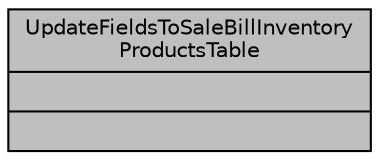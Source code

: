 digraph "UpdateFieldsToSaleBillInventoryProductsTable"
{
 // LATEX_PDF_SIZE
  bgcolor="transparent";
  edge [fontname="Helvetica",fontsize="10",labelfontname="Helvetica",labelfontsize="10"];
  node [fontname="Helvetica",fontsize="10",shape=record];
  Node1 [label="{UpdateFieldsToSaleBillInventory\lProductsTable\n||}",height=0.2,width=0.4,color="black", fillcolor="grey75", style="filled", fontcolor="black",tooltip="[descripción detallada]"];
}
